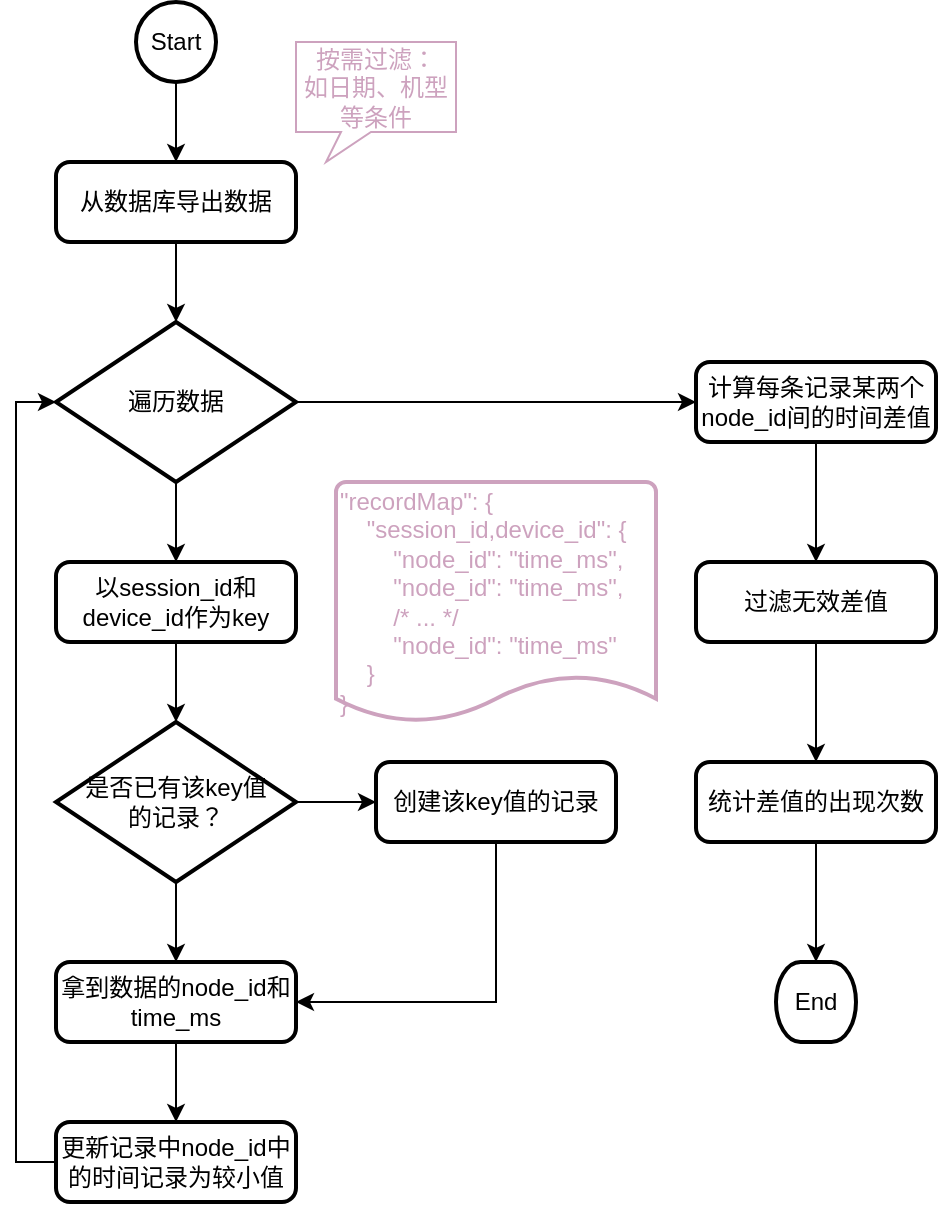 <mxfile version="13.1.14" type="github">
  <diagram id="zB2qJcApkH-c7RQJ33ha" name="Page-1">
    <mxGraphModel dx="1662" dy="762" grid="1" gridSize="10" guides="1" tooltips="1" connect="1" arrows="1" fold="1" page="1" pageScale="1" pageWidth="827" pageHeight="1169" math="0" shadow="0">
      <root>
        <mxCell id="0" />
        <mxCell id="1" parent="0" />
        <mxCell id="HRLqc-G_0mREPKBpx3aI-3" style="edgeStyle=orthogonalEdgeStyle;rounded=0;orthogonalLoop=1;jettySize=auto;html=1;exitX=0.5;exitY=1;exitDx=0;exitDy=0;exitPerimeter=0;entryX=0.5;entryY=0;entryDx=0;entryDy=0;" edge="1" parent="1" source="HRLqc-G_0mREPKBpx3aI-1" target="HRLqc-G_0mREPKBpx3aI-2">
          <mxGeometry relative="1" as="geometry" />
        </mxCell>
        <mxCell id="HRLqc-G_0mREPKBpx3aI-1" value="Start" style="strokeWidth=2;html=1;shape=mxgraph.flowchart.start_2;whiteSpace=wrap;fillColor=none;" vertex="1" parent="1">
          <mxGeometry x="200" y="40" width="40" height="40" as="geometry" />
        </mxCell>
        <mxCell id="HRLqc-G_0mREPKBpx3aI-7" style="edgeStyle=orthogonalEdgeStyle;rounded=0;orthogonalLoop=1;jettySize=auto;html=1;exitX=0.5;exitY=1;exitDx=0;exitDy=0;" edge="1" parent="1" source="HRLqc-G_0mREPKBpx3aI-2" target="HRLqc-G_0mREPKBpx3aI-8">
          <mxGeometry relative="1" as="geometry">
            <mxPoint x="220.0" y="200" as="targetPoint" />
          </mxGeometry>
        </mxCell>
        <mxCell id="HRLqc-G_0mREPKBpx3aI-2" value="从数据库导出数据" style="rounded=1;whiteSpace=wrap;html=1;absoluteArcSize=1;arcSize=14;strokeWidth=2;fillColor=none;" vertex="1" parent="1">
          <mxGeometry x="160" y="120" width="120" height="40" as="geometry" />
        </mxCell>
        <mxCell id="HRLqc-G_0mREPKBpx3aI-5" value="&lt;font color=&quot;#cda2be&quot;&gt;按需过滤：&lt;br&gt;如日期、机型&lt;br&gt;等条件&lt;/font&gt;" style="whiteSpace=wrap;html=1;shape=mxgraph.basic.rectCallout;dx=30;dy=15;boundedLbl=1;fillColor=none;strokeColor=#CDA2BE;" vertex="1" parent="1">
          <mxGeometry x="280" y="60" width="80" height="60" as="geometry" />
        </mxCell>
        <mxCell id="HRLqc-G_0mREPKBpx3aI-10" style="edgeStyle=orthogonalEdgeStyle;rounded=0;orthogonalLoop=1;jettySize=auto;html=1;exitX=0.5;exitY=1;exitDx=0;exitDy=0;exitPerimeter=0;entryX=0.5;entryY=0;entryDx=0;entryDy=0;" edge="1" parent="1" source="HRLqc-G_0mREPKBpx3aI-8" target="HRLqc-G_0mREPKBpx3aI-9">
          <mxGeometry relative="1" as="geometry" />
        </mxCell>
        <mxCell id="HRLqc-G_0mREPKBpx3aI-23" style="edgeStyle=orthogonalEdgeStyle;rounded=0;orthogonalLoop=1;jettySize=auto;html=1;exitX=1;exitY=0.5;exitDx=0;exitDy=0;exitPerimeter=0;" edge="1" parent="1" source="HRLqc-G_0mREPKBpx3aI-8" target="HRLqc-G_0mREPKBpx3aI-22">
          <mxGeometry relative="1" as="geometry" />
        </mxCell>
        <mxCell id="HRLqc-G_0mREPKBpx3aI-8" value="遍历数据" style="strokeWidth=2;html=1;shape=mxgraph.flowchart.decision;whiteSpace=wrap;fillColor=none;" vertex="1" parent="1">
          <mxGeometry x="160" y="200" width="120" height="80" as="geometry" />
        </mxCell>
        <mxCell id="HRLqc-G_0mREPKBpx3aI-13" style="edgeStyle=orthogonalEdgeStyle;rounded=0;orthogonalLoop=1;jettySize=auto;html=1;exitX=0.5;exitY=1;exitDx=0;exitDy=0;entryX=0.5;entryY=0;entryDx=0;entryDy=0;entryPerimeter=0;" edge="1" parent="1" source="HRLqc-G_0mREPKBpx3aI-9" target="HRLqc-G_0mREPKBpx3aI-11">
          <mxGeometry relative="1" as="geometry" />
        </mxCell>
        <mxCell id="HRLqc-G_0mREPKBpx3aI-9" value="以session_id和device_id作为key" style="rounded=1;whiteSpace=wrap;html=1;absoluteArcSize=1;arcSize=14;strokeWidth=2;fillColor=none;" vertex="1" parent="1">
          <mxGeometry x="160" y="320" width="120" height="40" as="geometry" />
        </mxCell>
        <mxCell id="HRLqc-G_0mREPKBpx3aI-14" style="edgeStyle=orthogonalEdgeStyle;rounded=0;orthogonalLoop=1;jettySize=auto;html=1;exitX=0.5;exitY=1;exitDx=0;exitDy=0;exitPerimeter=0;entryX=0.5;entryY=0;entryDx=0;entryDy=0;" edge="1" parent="1" source="HRLqc-G_0mREPKBpx3aI-11" target="HRLqc-G_0mREPKBpx3aI-12">
          <mxGeometry relative="1" as="geometry" />
        </mxCell>
        <mxCell id="HRLqc-G_0mREPKBpx3aI-20" style="edgeStyle=orthogonalEdgeStyle;rounded=0;orthogonalLoop=1;jettySize=auto;html=1;exitX=1;exitY=0.5;exitDx=0;exitDy=0;exitPerimeter=0;" edge="1" parent="1" source="HRLqc-G_0mREPKBpx3aI-11" target="HRLqc-G_0mREPKBpx3aI-19">
          <mxGeometry relative="1" as="geometry" />
        </mxCell>
        <mxCell id="HRLqc-G_0mREPKBpx3aI-11" value="是否已有该key值&lt;br&gt;的记录？" style="strokeWidth=2;html=1;shape=mxgraph.flowchart.decision;whiteSpace=wrap;fillColor=none;" vertex="1" parent="1">
          <mxGeometry x="160" y="400" width="120" height="80" as="geometry" />
        </mxCell>
        <mxCell id="HRLqc-G_0mREPKBpx3aI-17" style="edgeStyle=orthogonalEdgeStyle;rounded=0;orthogonalLoop=1;jettySize=auto;html=1;exitX=0.5;exitY=1;exitDx=0;exitDy=0;entryX=0.5;entryY=0;entryDx=0;entryDy=0;" edge="1" parent="1" source="HRLqc-G_0mREPKBpx3aI-12" target="HRLqc-G_0mREPKBpx3aI-16">
          <mxGeometry relative="1" as="geometry" />
        </mxCell>
        <mxCell id="HRLqc-G_0mREPKBpx3aI-12" value="拿到数据的node_id和time_ms" style="rounded=1;whiteSpace=wrap;html=1;absoluteArcSize=1;arcSize=14;strokeWidth=2;fillColor=none;" vertex="1" parent="1">
          <mxGeometry x="160" y="520" width="120" height="40" as="geometry" />
        </mxCell>
        <mxCell id="HRLqc-G_0mREPKBpx3aI-18" style="edgeStyle=orthogonalEdgeStyle;rounded=0;orthogonalLoop=1;jettySize=auto;html=1;exitX=0;exitY=0.5;exitDx=0;exitDy=0;entryX=0;entryY=0.5;entryDx=0;entryDy=0;entryPerimeter=0;" edge="1" parent="1" source="HRLqc-G_0mREPKBpx3aI-16" target="HRLqc-G_0mREPKBpx3aI-8">
          <mxGeometry relative="1" as="geometry" />
        </mxCell>
        <mxCell id="HRLqc-G_0mREPKBpx3aI-16" value="更新记录中node_id中的时间记录为较小值" style="rounded=1;whiteSpace=wrap;html=1;absoluteArcSize=1;arcSize=14;strokeWidth=2;fillColor=none;" vertex="1" parent="1">
          <mxGeometry x="160" y="600" width="120" height="40" as="geometry" />
        </mxCell>
        <mxCell id="HRLqc-G_0mREPKBpx3aI-21" style="edgeStyle=orthogonalEdgeStyle;rounded=0;orthogonalLoop=1;jettySize=auto;html=1;exitX=0.5;exitY=1;exitDx=0;exitDy=0;entryX=1;entryY=0.5;entryDx=0;entryDy=0;" edge="1" parent="1" source="HRLqc-G_0mREPKBpx3aI-19" target="HRLqc-G_0mREPKBpx3aI-12">
          <mxGeometry relative="1" as="geometry" />
        </mxCell>
        <mxCell id="HRLqc-G_0mREPKBpx3aI-19" value="创建该key值的记录" style="rounded=1;whiteSpace=wrap;html=1;absoluteArcSize=1;arcSize=14;strokeWidth=2;fillColor=none;" vertex="1" parent="1">
          <mxGeometry x="320" y="420" width="120" height="40" as="geometry" />
        </mxCell>
        <mxCell id="HRLqc-G_0mREPKBpx3aI-26" style="edgeStyle=orthogonalEdgeStyle;rounded=0;orthogonalLoop=1;jettySize=auto;html=1;exitX=0.5;exitY=1;exitDx=0;exitDy=0;entryX=0.5;entryY=0;entryDx=0;entryDy=0;" edge="1" parent="1" source="HRLqc-G_0mREPKBpx3aI-22" target="HRLqc-G_0mREPKBpx3aI-31">
          <mxGeometry relative="1" as="geometry" />
        </mxCell>
        <mxCell id="HRLqc-G_0mREPKBpx3aI-22" value="计算每条记录某两个node_id间的时间差值" style="rounded=1;whiteSpace=wrap;html=1;absoluteArcSize=1;arcSize=14;strokeWidth=2;fillColor=none;" vertex="1" parent="1">
          <mxGeometry x="480" y="220" width="120" height="40" as="geometry" />
        </mxCell>
        <mxCell id="HRLqc-G_0mREPKBpx3aI-24" value="&lt;div&gt;&lt;font color=&quot;#cda2be&quot;&gt;&quot;recordMap&quot;: {&lt;/font&gt;&lt;/div&gt;&lt;div&gt;&lt;font color=&quot;#cda2be&quot;&gt;&amp;nbsp; &amp;nbsp; &quot;session_id,device_id&quot;: {&lt;/font&gt;&lt;/div&gt;&lt;div&gt;&lt;font color=&quot;#cda2be&quot;&gt;&amp;nbsp; &amp;nbsp; &amp;nbsp; &amp;nbsp; &quot;node_id&quot;: &quot;time_ms&quot;,&lt;/font&gt;&lt;/div&gt;&lt;div&gt;&lt;font color=&quot;#cda2be&quot;&gt;&amp;nbsp; &amp;nbsp; &amp;nbsp; &amp;nbsp; &quot;node_id&quot;: &quot;time_ms&quot;,&lt;/font&gt;&lt;/div&gt;&lt;div&gt;&lt;font color=&quot;#cda2be&quot;&gt;&amp;nbsp; &amp;nbsp; &amp;nbsp; &amp;nbsp; /* ... */&lt;/font&gt;&lt;/div&gt;&lt;div&gt;&lt;font color=&quot;#cda2be&quot;&gt;&amp;nbsp; &amp;nbsp; &amp;nbsp; &amp;nbsp; &quot;node_id&quot;: &quot;time_ms&quot;&lt;/font&gt;&lt;/div&gt;&lt;div&gt;&lt;font color=&quot;#cda2be&quot;&gt;&amp;nbsp; &amp;nbsp; }&lt;/font&gt;&lt;/div&gt;&lt;div&gt;&lt;font color=&quot;#cda2be&quot;&gt;}&lt;/font&gt;&lt;/div&gt;" style="strokeWidth=2;html=1;shape=mxgraph.flowchart.document2;whiteSpace=wrap;size=0.194;fillColor=none;align=left;strokeColor=#CDA2BE;" vertex="1" parent="1">
          <mxGeometry x="300" y="280" width="160" height="120" as="geometry" />
        </mxCell>
        <mxCell id="HRLqc-G_0mREPKBpx3aI-28" style="edgeStyle=orthogonalEdgeStyle;rounded=0;orthogonalLoop=1;jettySize=auto;html=1;exitX=0.5;exitY=1;exitDx=0;exitDy=0;entryX=0.5;entryY=0;entryDx=0;entryDy=0;entryPerimeter=0;" edge="1" parent="1" source="HRLqc-G_0mREPKBpx3aI-25" target="HRLqc-G_0mREPKBpx3aI-27">
          <mxGeometry relative="1" as="geometry" />
        </mxCell>
        <mxCell id="HRLqc-G_0mREPKBpx3aI-25" value="统计差值的出现次数" style="rounded=1;whiteSpace=wrap;html=1;absoluteArcSize=1;arcSize=14;strokeWidth=2;fillColor=none;" vertex="1" parent="1">
          <mxGeometry x="480" y="420" width="120" height="40" as="geometry" />
        </mxCell>
        <mxCell id="HRLqc-G_0mREPKBpx3aI-27" value="End" style="strokeWidth=2;html=1;shape=mxgraph.flowchart.terminator;whiteSpace=wrap;fillColor=none;" vertex="1" parent="1">
          <mxGeometry x="520" y="520" width="40" height="40" as="geometry" />
        </mxCell>
        <mxCell id="HRLqc-G_0mREPKBpx3aI-42" style="edgeStyle=orthogonalEdgeStyle;rounded=0;orthogonalLoop=1;jettySize=auto;html=1;exitX=0.5;exitY=1;exitDx=0;exitDy=0;entryX=0.5;entryY=0;entryDx=0;entryDy=0;" edge="1" parent="1" source="HRLqc-G_0mREPKBpx3aI-31" target="HRLqc-G_0mREPKBpx3aI-25">
          <mxGeometry relative="1" as="geometry" />
        </mxCell>
        <mxCell id="HRLqc-G_0mREPKBpx3aI-31" value="过滤无效差值" style="rounded=1;whiteSpace=wrap;html=1;absoluteArcSize=1;arcSize=14;strokeWidth=2;fillColor=none;" vertex="1" parent="1">
          <mxGeometry x="480" y="320" width="120" height="40" as="geometry" />
        </mxCell>
      </root>
    </mxGraphModel>
  </diagram>
</mxfile>
